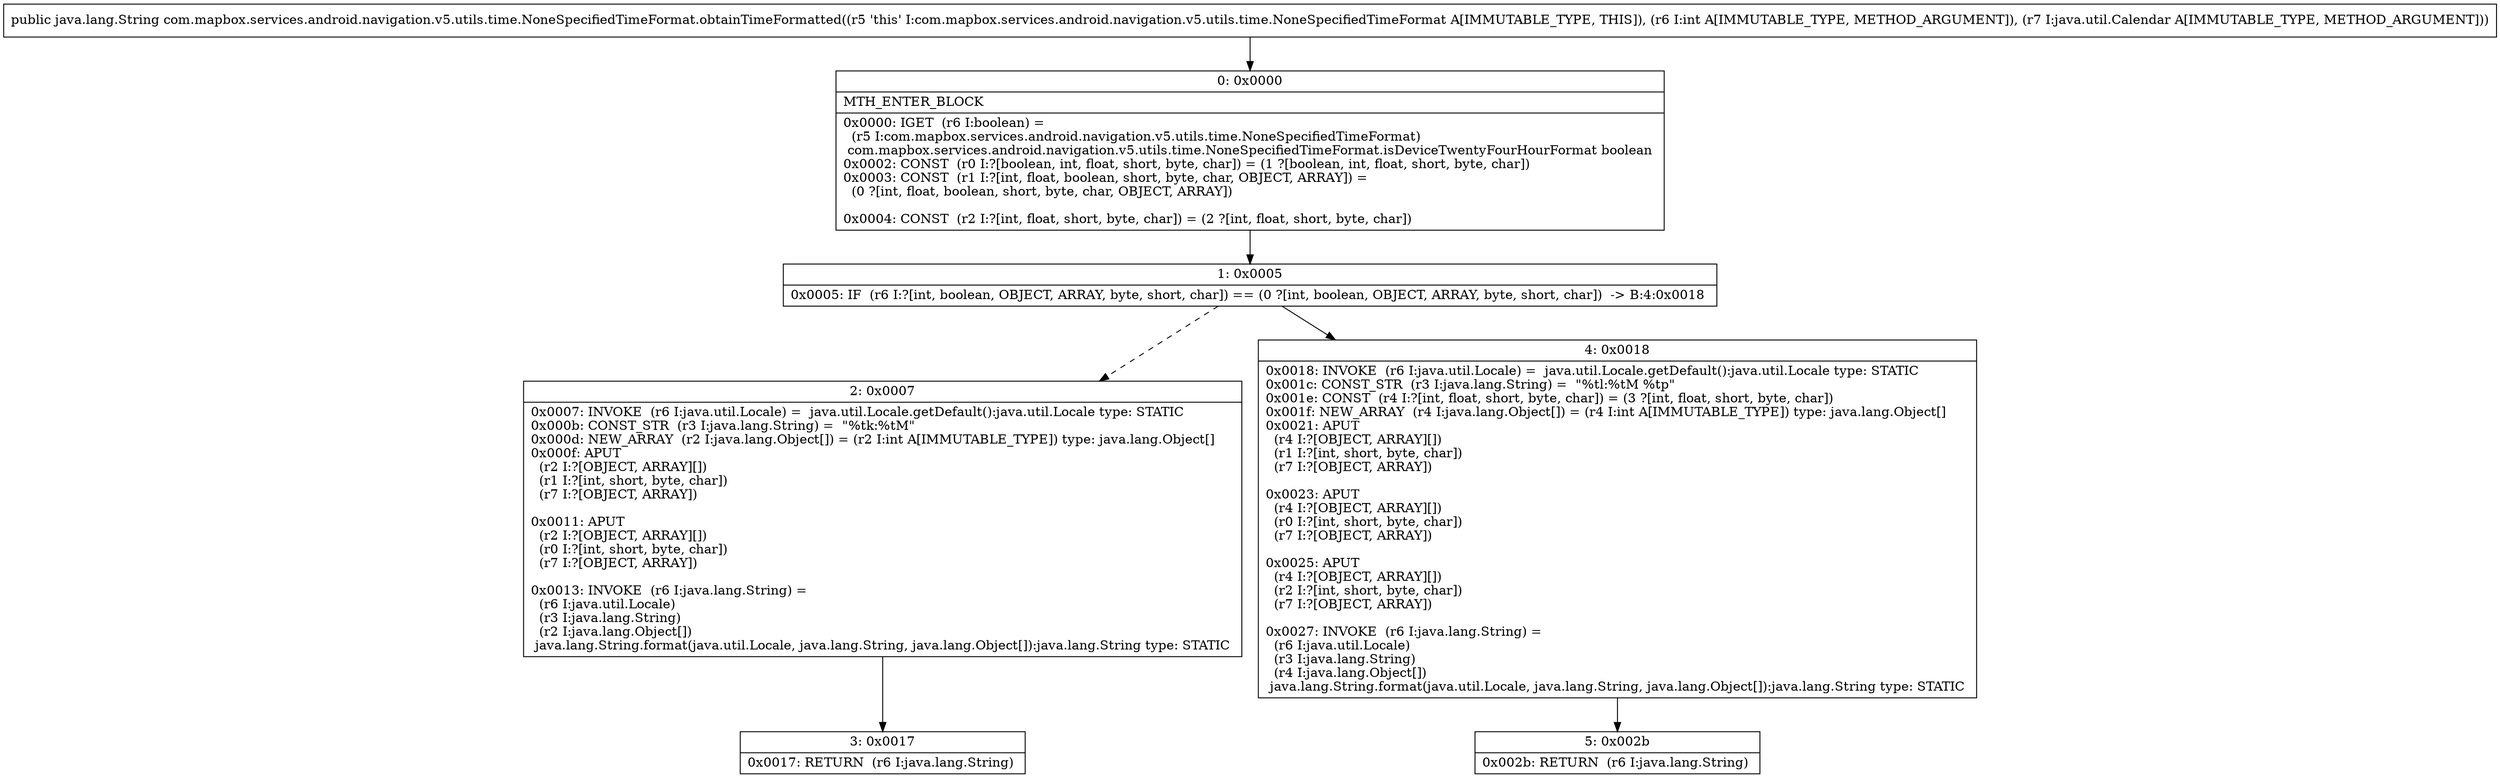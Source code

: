 digraph "CFG forcom.mapbox.services.android.navigation.v5.utils.time.NoneSpecifiedTimeFormat.obtainTimeFormatted(ILjava\/util\/Calendar;)Ljava\/lang\/String;" {
Node_0 [shape=record,label="{0\:\ 0x0000|MTH_ENTER_BLOCK\l|0x0000: IGET  (r6 I:boolean) = \l  (r5 I:com.mapbox.services.android.navigation.v5.utils.time.NoneSpecifiedTimeFormat)\l com.mapbox.services.android.navigation.v5.utils.time.NoneSpecifiedTimeFormat.isDeviceTwentyFourHourFormat boolean \l0x0002: CONST  (r0 I:?[boolean, int, float, short, byte, char]) = (1 ?[boolean, int, float, short, byte, char]) \l0x0003: CONST  (r1 I:?[int, float, boolean, short, byte, char, OBJECT, ARRAY]) = \l  (0 ?[int, float, boolean, short, byte, char, OBJECT, ARRAY])\l \l0x0004: CONST  (r2 I:?[int, float, short, byte, char]) = (2 ?[int, float, short, byte, char]) \l}"];
Node_1 [shape=record,label="{1\:\ 0x0005|0x0005: IF  (r6 I:?[int, boolean, OBJECT, ARRAY, byte, short, char]) == (0 ?[int, boolean, OBJECT, ARRAY, byte, short, char])  \-\> B:4:0x0018 \l}"];
Node_2 [shape=record,label="{2\:\ 0x0007|0x0007: INVOKE  (r6 I:java.util.Locale) =  java.util.Locale.getDefault():java.util.Locale type: STATIC \l0x000b: CONST_STR  (r3 I:java.lang.String) =  \"%tk:%tM\" \l0x000d: NEW_ARRAY  (r2 I:java.lang.Object[]) = (r2 I:int A[IMMUTABLE_TYPE]) type: java.lang.Object[] \l0x000f: APUT  \l  (r2 I:?[OBJECT, ARRAY][])\l  (r1 I:?[int, short, byte, char])\l  (r7 I:?[OBJECT, ARRAY])\l \l0x0011: APUT  \l  (r2 I:?[OBJECT, ARRAY][])\l  (r0 I:?[int, short, byte, char])\l  (r7 I:?[OBJECT, ARRAY])\l \l0x0013: INVOKE  (r6 I:java.lang.String) = \l  (r6 I:java.util.Locale)\l  (r3 I:java.lang.String)\l  (r2 I:java.lang.Object[])\l java.lang.String.format(java.util.Locale, java.lang.String, java.lang.Object[]):java.lang.String type: STATIC \l}"];
Node_3 [shape=record,label="{3\:\ 0x0017|0x0017: RETURN  (r6 I:java.lang.String) \l}"];
Node_4 [shape=record,label="{4\:\ 0x0018|0x0018: INVOKE  (r6 I:java.util.Locale) =  java.util.Locale.getDefault():java.util.Locale type: STATIC \l0x001c: CONST_STR  (r3 I:java.lang.String) =  \"%tl:%tM %tp\" \l0x001e: CONST  (r4 I:?[int, float, short, byte, char]) = (3 ?[int, float, short, byte, char]) \l0x001f: NEW_ARRAY  (r4 I:java.lang.Object[]) = (r4 I:int A[IMMUTABLE_TYPE]) type: java.lang.Object[] \l0x0021: APUT  \l  (r4 I:?[OBJECT, ARRAY][])\l  (r1 I:?[int, short, byte, char])\l  (r7 I:?[OBJECT, ARRAY])\l \l0x0023: APUT  \l  (r4 I:?[OBJECT, ARRAY][])\l  (r0 I:?[int, short, byte, char])\l  (r7 I:?[OBJECT, ARRAY])\l \l0x0025: APUT  \l  (r4 I:?[OBJECT, ARRAY][])\l  (r2 I:?[int, short, byte, char])\l  (r7 I:?[OBJECT, ARRAY])\l \l0x0027: INVOKE  (r6 I:java.lang.String) = \l  (r6 I:java.util.Locale)\l  (r3 I:java.lang.String)\l  (r4 I:java.lang.Object[])\l java.lang.String.format(java.util.Locale, java.lang.String, java.lang.Object[]):java.lang.String type: STATIC \l}"];
Node_5 [shape=record,label="{5\:\ 0x002b|0x002b: RETURN  (r6 I:java.lang.String) \l}"];
MethodNode[shape=record,label="{public java.lang.String com.mapbox.services.android.navigation.v5.utils.time.NoneSpecifiedTimeFormat.obtainTimeFormatted((r5 'this' I:com.mapbox.services.android.navigation.v5.utils.time.NoneSpecifiedTimeFormat A[IMMUTABLE_TYPE, THIS]), (r6 I:int A[IMMUTABLE_TYPE, METHOD_ARGUMENT]), (r7 I:java.util.Calendar A[IMMUTABLE_TYPE, METHOD_ARGUMENT])) }"];
MethodNode -> Node_0;
Node_0 -> Node_1;
Node_1 -> Node_2[style=dashed];
Node_1 -> Node_4;
Node_2 -> Node_3;
Node_4 -> Node_5;
}

